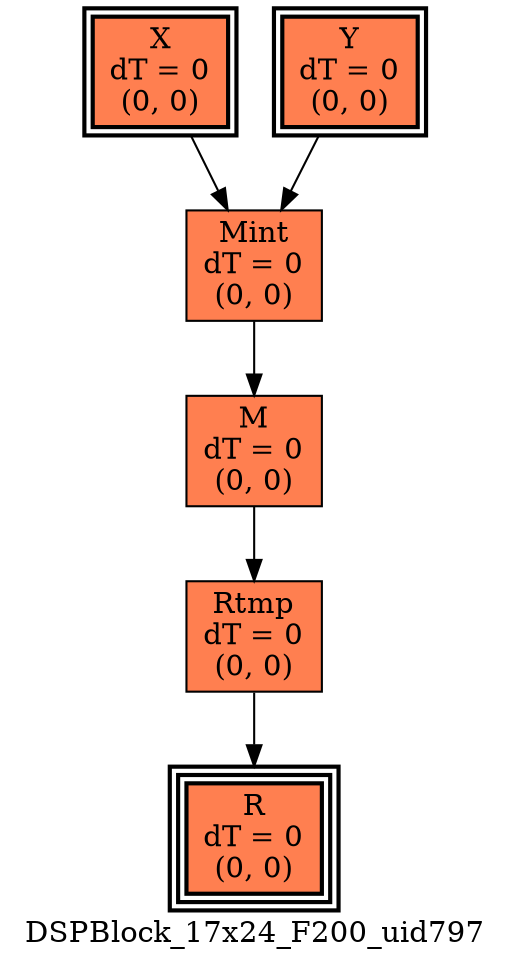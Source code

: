 digraph DSPBlock_17x24_F200_uid797
{
	//graph drawing options
	label=DSPBlock_17x24_F200_uid797;
	labelloc=bottom;
	labeljust=right;
	ratio=auto;
	nodesep=0.25;
	ranksep=0.5;

	//input/output signals of operator DSPBlock_17x24_F200_uid797
	X__DSPBlock_17x24_F200_uid797 [ label="X\ndT = 0\n(0, 0)", shape=box, color=black, style="bold, filled", fillcolor=coral, peripheries=2 ];
	Y__DSPBlock_17x24_F200_uid797 [ label="Y\ndT = 0\n(0, 0)", shape=box, color=black, style="bold, filled", fillcolor=coral, peripheries=2 ];
	R__DSPBlock_17x24_F200_uid797 [ label="R\ndT = 0\n(0, 0)", shape=box, color=black, style="bold, filled", fillcolor=coral, peripheries=3 ];
	{rank=same X__DSPBlock_17x24_F200_uid797, Y__DSPBlock_17x24_F200_uid797};
	{rank=same R__DSPBlock_17x24_F200_uid797};
	//internal signals of operator DSPBlock_17x24_F200_uid797
	Mint__DSPBlock_17x24_F200_uid797 [ label="Mint\ndT = 0\n(0, 0)", shape=box, color=black, style=filled, fillcolor=coral, peripheries=1 ];
	M__DSPBlock_17x24_F200_uid797 [ label="M\ndT = 0\n(0, 0)", shape=box, color=black, style=filled, fillcolor=coral, peripheries=1 ];
	Rtmp__DSPBlock_17x24_F200_uid797 [ label="Rtmp\ndT = 0\n(0, 0)", shape=box, color=black, style=filled, fillcolor=coral, peripheries=1 ];

	//subcomponents of operator DSPBlock_17x24_F200_uid797

	//input and internal signal connections of operator DSPBlock_17x24_F200_uid797
	X__DSPBlock_17x24_F200_uid797 -> Mint__DSPBlock_17x24_F200_uid797 [ arrowhead=normal, arrowsize=1.0, arrowtail=normal, color=black, dir=forward  ];
	Y__DSPBlock_17x24_F200_uid797 -> Mint__DSPBlock_17x24_F200_uid797 [ arrowhead=normal, arrowsize=1.0, arrowtail=normal, color=black, dir=forward  ];
	Mint__DSPBlock_17x24_F200_uid797 -> M__DSPBlock_17x24_F200_uid797 [ arrowhead=normal, arrowsize=1.0, arrowtail=normal, color=black, dir=forward  ];
	M__DSPBlock_17x24_F200_uid797 -> Rtmp__DSPBlock_17x24_F200_uid797 [ arrowhead=normal, arrowsize=1.0, arrowtail=normal, color=black, dir=forward  ];
	Rtmp__DSPBlock_17x24_F200_uid797 -> R__DSPBlock_17x24_F200_uid797 [ arrowhead=normal, arrowsize=1.0, arrowtail=normal, color=black, dir=forward  ];
}

